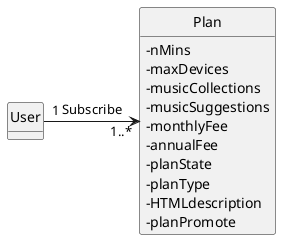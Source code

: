 @startuml
'https://plantuml.com/class-diagram
hide circle
skinparam classAttributeIconSize 0
hide methods


class User{

}

class Plan{
         -nMins
         -maxDevices
         -musicCollections
         -musicSuggestions
         -monthlyFee
         -annualFee
         -planState
         -planType
         -HTMLdescription
         -planPromote
}


User "1" -> "1..*" Plan: Subscribe


@enduml